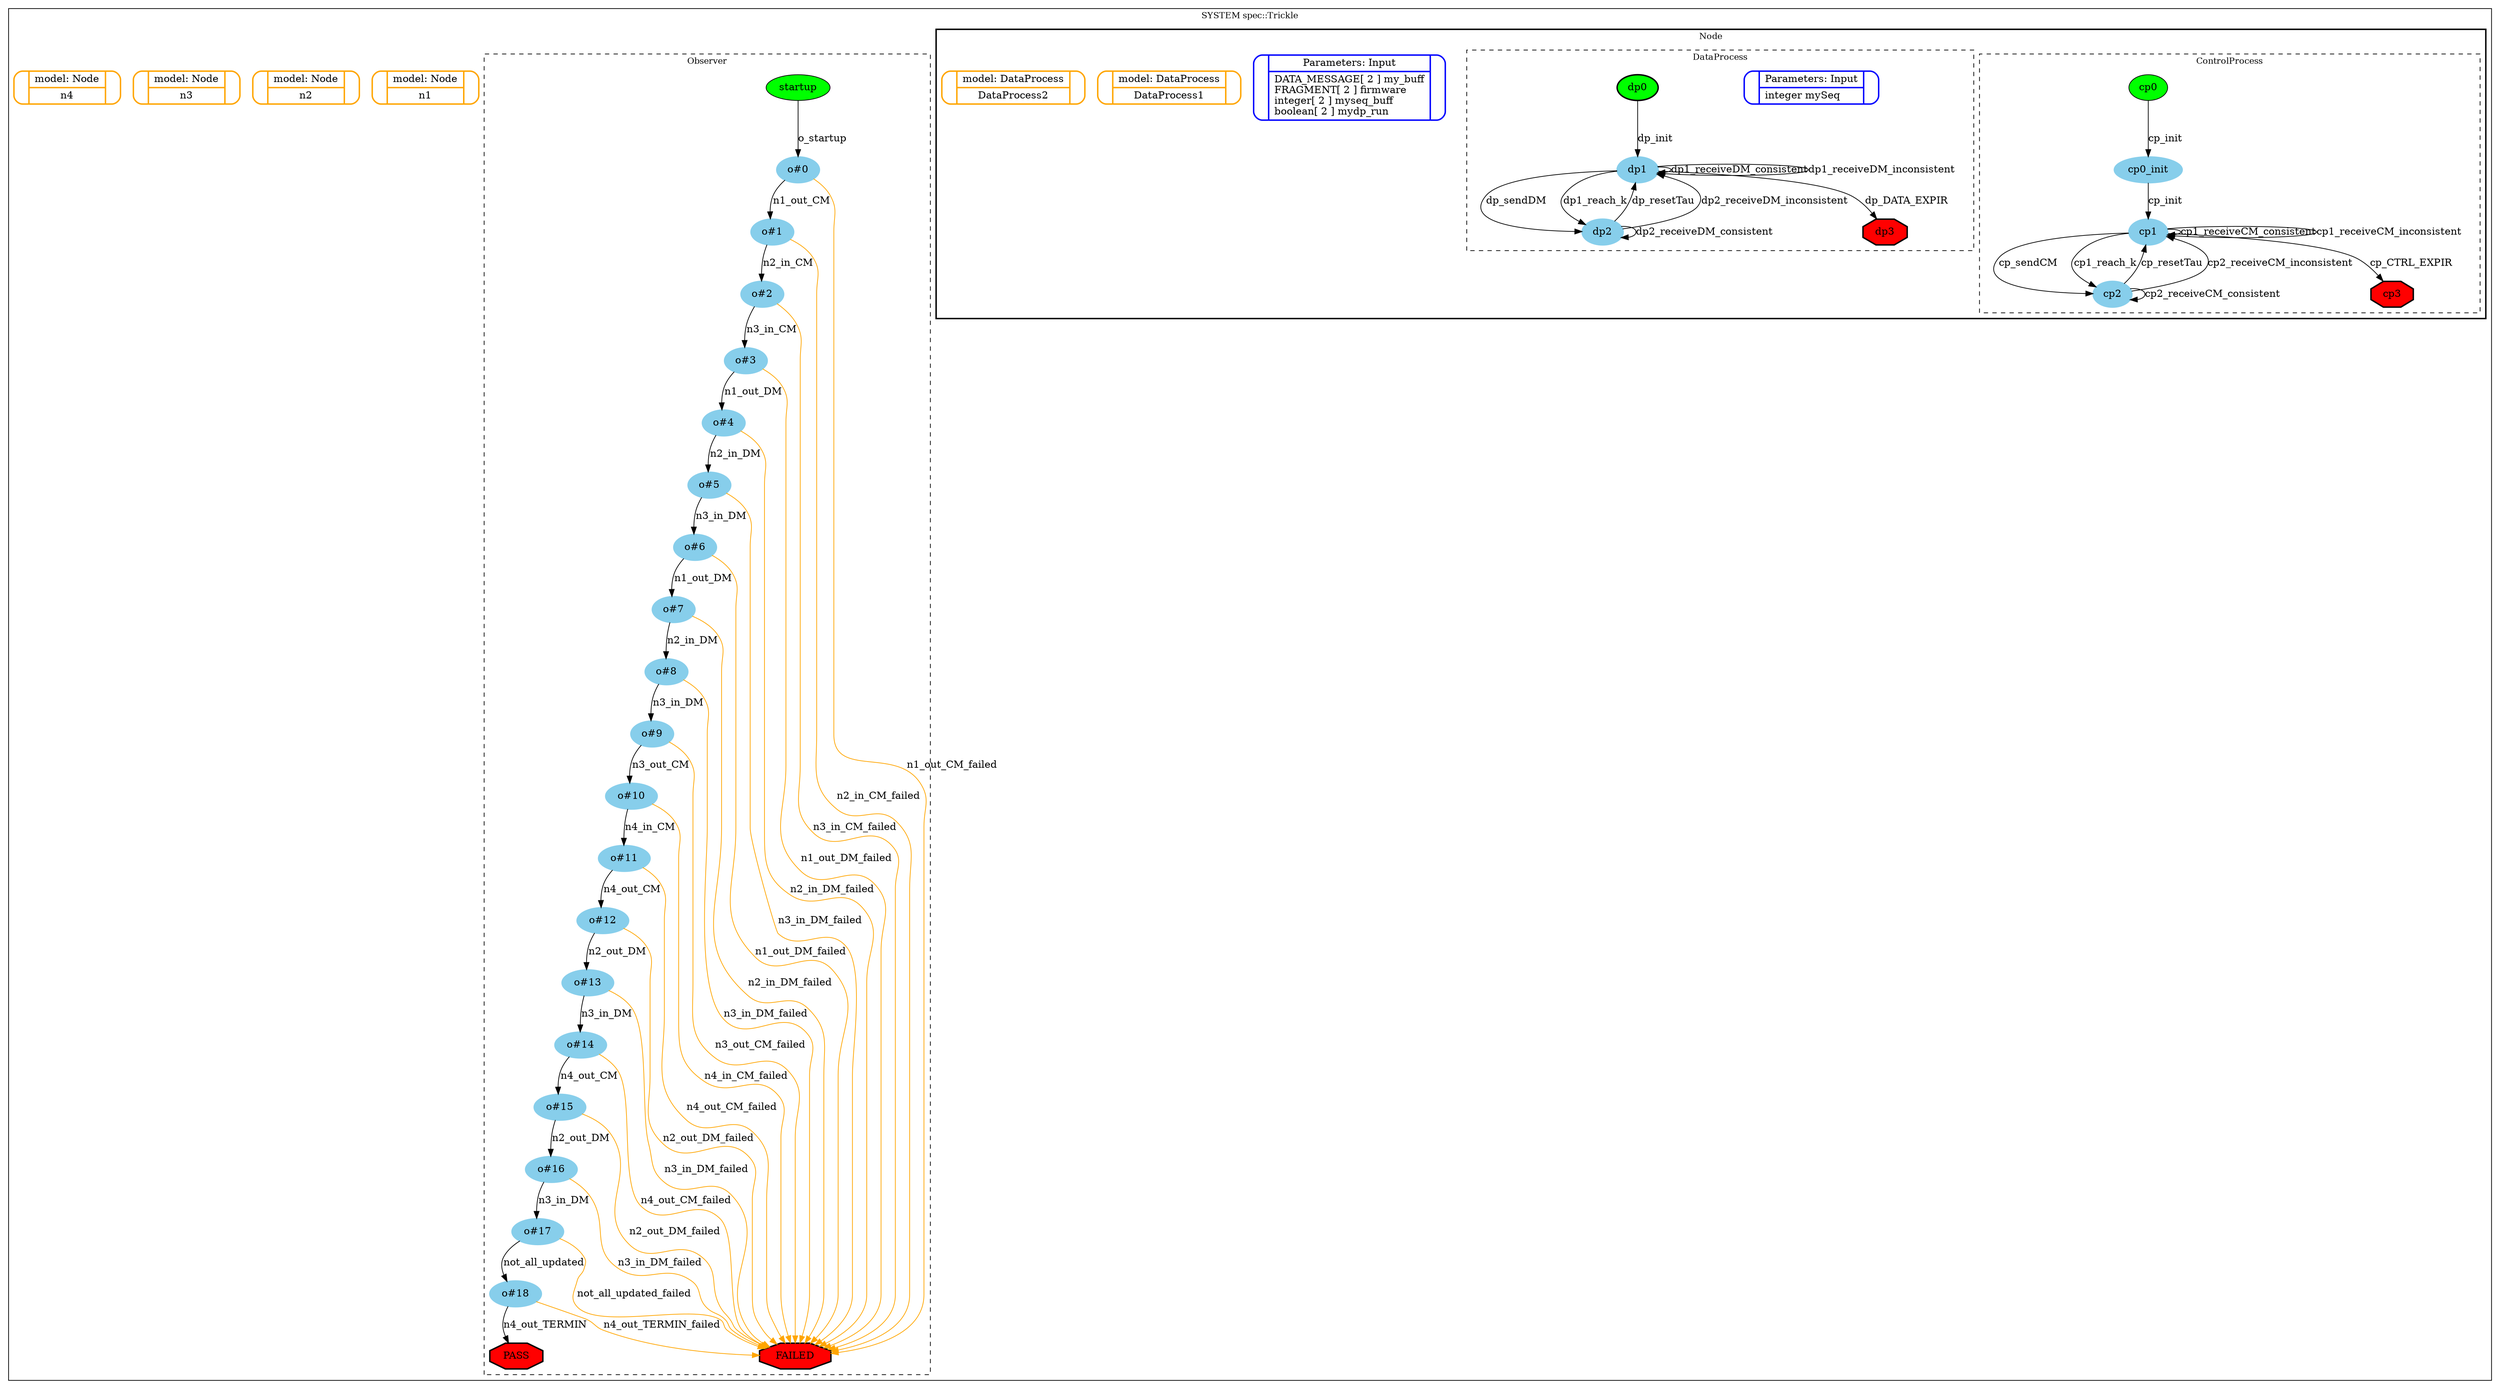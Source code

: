 digraph "Trickle" {
compound = true;
fontsize = 12
 subgraph "cluster_spec::Trickle" {
  label = "SYSTEM spec::Trickle"

  subgraph "cluster_spec::Trickle.Node" {
   label = "Node"
   style=bold;

   "spec::Trickle.Node"
   [
    label = "Node"
    shape=point, style=invisible, color=white
   ];

   "spec::Trickle.Node#parameters"
   [
    label = "|{Parameters: Input|DATA_MESSAGE[ 2 ] my_buff\l
FRAGMENT[ 2 ] firmware\l
integer[ 2 ] myseq_buff\l
boolean[ 2 ] mydp_run\l
}|"
    shape=Mrecord, style=bold, color=blue
   ];

   subgraph "cluster_spec::Trickle.Node.ControlProcess" {
    label = "ControlProcess"
    style=dashed;

    "spec::Trickle.Node.ControlProcess"
    [
     label = "ControlProcess"
     shape=point, style=invisible, color=white
    ];

    "spec::Trickle.Node.ControlProcess.cp0"
    [
     label = "cp0"
     shape=oval, style="filled", fillcolor=green
    ];

    "spec::Trickle.Node.ControlProcess.cp0" -> "spec::Trickle.Node.ControlProcess.cp0_init" [ label = "cp_init" ];

    "spec::Trickle.Node.ControlProcess.cp0_init"
    [
     label = "cp0_init"
     shape=ellipse, style="bold,filled", color=skyblue
    ];

    "spec::Trickle.Node.ControlProcess.cp0_init" -> "spec::Trickle.Node.ControlProcess.cp1" [ label = "cp_init" ];

    "spec::Trickle.Node.ControlProcess.cp1"
    [
     label = "cp1"
     shape=ellipse, style="bold,filled", color=skyblue
    ];

    "spec::Trickle.Node.ControlProcess.cp1" -> "spec::Trickle.Node.ControlProcess.cp2" [ label = "cp_sendCM" ];

    "spec::Trickle.Node.ControlProcess.cp1" -> "spec::Trickle.Node.ControlProcess.cp1" [ label = "cp1_receiveCM_consistent" ];

    "spec::Trickle.Node.ControlProcess.cp1" -> "spec::Trickle.Node.ControlProcess.cp1" [ label = "cp1_receiveCM_inconsistent" ];

    "spec::Trickle.Node.ControlProcess.cp1" -> "spec::Trickle.Node.ControlProcess.cp3" [ label = "cp_CTRL_EXPIR" ];

    "spec::Trickle.Node.ControlProcess.cp1" -> "spec::Trickle.Node.ControlProcess.cp2" [ label = "cp1_reach_k" ];

    "spec::Trickle.Node.ControlProcess.cp2"
    [
     label = "cp2"
     shape=ellipse, style="bold,filled", color=skyblue
    ];

    "spec::Trickle.Node.ControlProcess.cp2" -> "spec::Trickle.Node.ControlProcess.cp1" [ label = "cp_resetTau" ];

    "spec::Trickle.Node.ControlProcess.cp2" -> "spec::Trickle.Node.ControlProcess.cp2" [ label = "cp2_receiveCM_consistent" ];

    "spec::Trickle.Node.ControlProcess.cp2" -> "spec::Trickle.Node.ControlProcess.cp1" [ label = "cp2_receiveCM_inconsistent" ];

    "spec::Trickle.Node.ControlProcess.cp3"
    [
     label = "cp3"
     shape=octagon, style="bold,filled", fillcolor=red
    ];
   }

   subgraph "cluster_spec::Trickle.Node.DataProcess" {
    label = "DataProcess"
    style=dashed;

    "spec::Trickle.Node.DataProcess"
    [
     label = "DataProcess"
     shape=point, style=invisible, color=white
    ];

    "spec::Trickle.Node.DataProcess#parameters"
    [
     label = "|{Parameters: Input|integer mySeq\l
}|"
     shape=Mrecord, style=bold, color=blue
    ];

    "spec::Trickle.Node.DataProcess.dp0"
    [
     label = "dp0"
     shape=ellipse, style="bold,filled", fillcolor=green
    ];

    "spec::Trickle.Node.DataProcess.dp0" -> "spec::Trickle.Node.DataProcess.dp1" [ label = "dp_init" ];

    "spec::Trickle.Node.DataProcess.dp1"
    [
     label = "dp1"
     shape=ellipse, style="bold,filled", color=skyblue
    ];

    "spec::Trickle.Node.DataProcess.dp1" -> "spec::Trickle.Node.DataProcess.dp2" [ label = "dp_sendDM" ];

    "spec::Trickle.Node.DataProcess.dp1" -> "spec::Trickle.Node.DataProcess.dp1" [ label = "dp1_receiveDM_consistent" ];

    "spec::Trickle.Node.DataProcess.dp1" -> "spec::Trickle.Node.DataProcess.dp1" [ label = "dp1_receiveDM_inconsistent" ];

    "spec::Trickle.Node.DataProcess.dp1" -> "spec::Trickle.Node.DataProcess.dp3" [ label = "dp_DATA_EXPIR" ];

    "spec::Trickle.Node.DataProcess.dp1" -> "spec::Trickle.Node.DataProcess.dp2" [ label = "dp1_reach_k" ];

    "spec::Trickle.Node.DataProcess.dp2"
    [
     label = "dp2"
     shape=ellipse, style="bold,filled", color=skyblue
    ];

    "spec::Trickle.Node.DataProcess.dp2" -> "spec::Trickle.Node.DataProcess.dp1" [ label = "dp_resetTau" ];

    "spec::Trickle.Node.DataProcess.dp2" -> "spec::Trickle.Node.DataProcess.dp2" [ label = "dp2_receiveDM_consistent" ];

    "spec::Trickle.Node.DataProcess.dp2" -> "spec::Trickle.Node.DataProcess.dp1" [ label = "dp2_receiveDM_inconsistent" ];

    "spec::Trickle.Node.DataProcess.dp3"
    [
     label = "dp3"
     shape=octagon, style="bold,filled", fillcolor=red
    ];
   }

   "spec::Trickle.Node.DataProcess1"
   [
    label = "|{model: DataProcess|DataProcess1}|"
    shape=Mrecord, style=bold, color=orange
   ];

   "spec::Trickle.Node.DataProcess2"
   [
    label = "|{model: DataProcess|DataProcess2}|"
    shape=Mrecord, style=bold, color=orange
   ];
  }

  subgraph "cluster_spec::Trickle.Observer" {
   label = "Observer"
   style=dashed;

   "spec::Trickle.Observer"
   [
    label = "Observer"
    shape=point, style=invisible, color=white
   ];

   "spec::Trickle.Observer.startup"
   [
    label = "startup"
    shape=oval, style="filled", fillcolor=green
   ];

   "spec::Trickle.Observer.startup" -> "spec::Trickle.Observer.o#0" [ label = "o_startup" ];

   "spec::Trickle.Observer.o#0"
   [
    label = "o#0"
    shape=ellipse, style="bold,filled", color=skyblue
   ];

   "spec::Trickle.Observer.o#0" -> "spec::Trickle.Observer.o#1" [ label = "n1_out_CM" ];

   "spec::Trickle.Observer.o#0" -> "spec::Trickle.Observer.FAILED" [ label = "n1_out_CM_failed", color=orange ];

   "spec::Trickle.Observer.o#1"
   [
    label = "o#1"
    shape=ellipse, style="bold,filled", color=skyblue
   ];

   "spec::Trickle.Observer.o#1" -> "spec::Trickle.Observer.o#2" [ label = "n2_in_CM" ];

   "spec::Trickle.Observer.o#1" -> "spec::Trickle.Observer.FAILED" [ label = "n2_in_CM_failed", color=orange ];

   "spec::Trickle.Observer.o#2"
   [
    label = "o#2"
    shape=ellipse, style="bold,filled", color=skyblue
   ];

   "spec::Trickle.Observer.o#2" -> "spec::Trickle.Observer.o#3" [ label = "n3_in_CM" ];

   "spec::Trickle.Observer.o#2" -> "spec::Trickle.Observer.FAILED" [ label = "n3_in_CM_failed", color=orange ];

   "spec::Trickle.Observer.o#3"
   [
    label = "o#3"
    shape=ellipse, style="bold,filled", color=skyblue
   ];

   "spec::Trickle.Observer.o#3" -> "spec::Trickle.Observer.o#4" [ label = "n1_out_DM" ];

   "spec::Trickle.Observer.o#3" -> "spec::Trickle.Observer.FAILED" [ label = "n1_out_DM_failed", color=orange ];

   "spec::Trickle.Observer.o#4"
   [
    label = "o#4"
    shape=ellipse, style="bold,filled", color=skyblue
   ];

   "spec::Trickle.Observer.o#4" -> "spec::Trickle.Observer.o#5" [ label = "n2_in_DM" ];

   "spec::Trickle.Observer.o#4" -> "spec::Trickle.Observer.FAILED" [ label = "n2_in_DM_failed", color=orange ];

   "spec::Trickle.Observer.o#5"
   [
    label = "o#5"
    shape=ellipse, style="bold,filled", color=skyblue
   ];

   "spec::Trickle.Observer.o#5" -> "spec::Trickle.Observer.o#6" [ label = "n3_in_DM" ];

   "spec::Trickle.Observer.o#5" -> "spec::Trickle.Observer.FAILED" [ label = "n3_in_DM_failed", color=orange ];

   "spec::Trickle.Observer.o#6"
   [
    label = "o#6"
    shape=ellipse, style="bold,filled", color=skyblue
   ];

   "spec::Trickle.Observer.o#6" -> "spec::Trickle.Observer.o#7" [ label = "n1_out_DM" ];

   "spec::Trickle.Observer.o#6" -> "spec::Trickle.Observer.FAILED" [ label = "n1_out_DM_failed", color=orange ];

   "spec::Trickle.Observer.o#7"
   [
    label = "o#7"
    shape=ellipse, style="bold,filled", color=skyblue
   ];

   "spec::Trickle.Observer.o#7" -> "spec::Trickle.Observer.o#8" [ label = "n2_in_DM" ];

   "spec::Trickle.Observer.o#7" -> "spec::Trickle.Observer.FAILED" [ label = "n2_in_DM_failed", color=orange ];

   "spec::Trickle.Observer.o#8"
   [
    label = "o#8"
    shape=ellipse, style="bold,filled", color=skyblue
   ];

   "spec::Trickle.Observer.o#8" -> "spec::Trickle.Observer.o#9" [ label = "n3_in_DM" ];

   "spec::Trickle.Observer.o#8" -> "spec::Trickle.Observer.FAILED" [ label = "n3_in_DM_failed", color=orange ];

   "spec::Trickle.Observer.o#9"
   [
    label = "o#9"
    shape=ellipse, style="bold,filled", color=skyblue
   ];

   "spec::Trickle.Observer.o#9" -> "spec::Trickle.Observer.o#10" [ label = "n3_out_CM" ];

   "spec::Trickle.Observer.o#9" -> "spec::Trickle.Observer.FAILED" [ label = "n3_out_CM_failed", color=orange ];

   "spec::Trickle.Observer.o#10"
   [
    label = "o#10"
    shape=ellipse, style="bold,filled", color=skyblue
   ];

   "spec::Trickle.Observer.o#10" -> "spec::Trickle.Observer.o#11" [ label = "n4_in_CM" ];

   "spec::Trickle.Observer.o#10" -> "spec::Trickle.Observer.FAILED" [ label = "n4_in_CM_failed", color=orange ];

   "spec::Trickle.Observer.o#11"
   [
    label = "o#11"
    shape=ellipse, style="bold,filled", color=skyblue
   ];

   "spec::Trickle.Observer.o#11" -> "spec::Trickle.Observer.o#12" [ label = "n4_out_CM" ];

   "spec::Trickle.Observer.o#11" -> "spec::Trickle.Observer.FAILED" [ label = "n4_out_CM_failed", color=orange ];

   "spec::Trickle.Observer.o#12"
   [
    label = "o#12"
    shape=ellipse, style="bold,filled", color=skyblue
   ];

   "spec::Trickle.Observer.o#12" -> "spec::Trickle.Observer.o#13" [ label = "n2_out_DM" ];

   "spec::Trickle.Observer.o#12" -> "spec::Trickle.Observer.FAILED" [ label = "n2_out_DM_failed", color=orange ];

   "spec::Trickle.Observer.o#13"
   [
    label = "o#13"
    shape=ellipse, style="bold,filled", color=skyblue
   ];

   "spec::Trickle.Observer.o#13" -> "spec::Trickle.Observer.o#14" [ label = "n3_in_DM" ];

   "spec::Trickle.Observer.o#13" -> "spec::Trickle.Observer.FAILED" [ label = "n3_in_DM_failed", color=orange ];

   "spec::Trickle.Observer.o#14"
   [
    label = "o#14"
    shape=ellipse, style="bold,filled", color=skyblue
   ];

   "spec::Trickle.Observer.o#14" -> "spec::Trickle.Observer.o#15" [ label = "n4_out_CM" ];

   "spec::Trickle.Observer.o#14" -> "spec::Trickle.Observer.FAILED" [ label = "n4_out_CM_failed", color=orange ];

   "spec::Trickle.Observer.o#15"
   [
    label = "o#15"
    shape=ellipse, style="bold,filled", color=skyblue
   ];

   "spec::Trickle.Observer.o#15" -> "spec::Trickle.Observer.o#16" [ label = "n2_out_DM" ];

   "spec::Trickle.Observer.o#15" -> "spec::Trickle.Observer.FAILED" [ label = "n2_out_DM_failed", color=orange ];

   "spec::Trickle.Observer.o#16"
   [
    label = "o#16"
    shape=ellipse, style="bold,filled", color=skyblue
   ];

   "spec::Trickle.Observer.o#16" -> "spec::Trickle.Observer.o#17" [ label = "n3_in_DM" ];

   "spec::Trickle.Observer.o#16" -> "spec::Trickle.Observer.FAILED" [ label = "n3_in_DM_failed", color=orange ];

   "spec::Trickle.Observer.o#17"
   [
    label = "o#17"
    shape=ellipse, style="bold,filled", color=skyblue
   ];

   "spec::Trickle.Observer.o#17" -> "spec::Trickle.Observer.o#18" [ label = "not_all_updated" ];

   "spec::Trickle.Observer.o#17" -> "spec::Trickle.Observer.FAILED" [ label = "not_all_updated_failed", color=orange ];

   "spec::Trickle.Observer.o#18"
   [
    label = "o#18"
    shape=ellipse, style="bold,filled", color=skyblue
   ];

   "spec::Trickle.Observer.o#18" -> "spec::Trickle.Observer.PASS" [ label = "n4_out_TERMIN" ];

   "spec::Trickle.Observer.o#18" -> "spec::Trickle.Observer.FAILED" [ label = "n4_out_TERMIN_failed", color=orange ];

   "spec::Trickle.Observer.PASS"
   [
    label = "PASS"
    shape=octagon, style="bold,filled", fillcolor=red
   ];

   "spec::Trickle.Observer.FAILED"
   [
    label = "FAILED"
    shape=octagon, style="bold,filled", fillcolor=red
   ];
  }

  "spec::Trickle.n1"
  [
   label = "|{model: Node|n1}|"
   shape=Mrecord, style=bold, color=orange
  ];

  "spec::Trickle.n2"
  [
   label = "|{model: Node|n2}|"
   shape=Mrecord, style=bold, color=orange
  ];

  "spec::Trickle.n3"
  [
   label = "|{model: Node|n3}|"
   shape=Mrecord, style=bold, color=orange
  ];

  "spec::Trickle.n4"
  [
   label = "|{model: Node|n4}|"
   shape=Mrecord, style=bold, color=orange
  ];
 }
}

